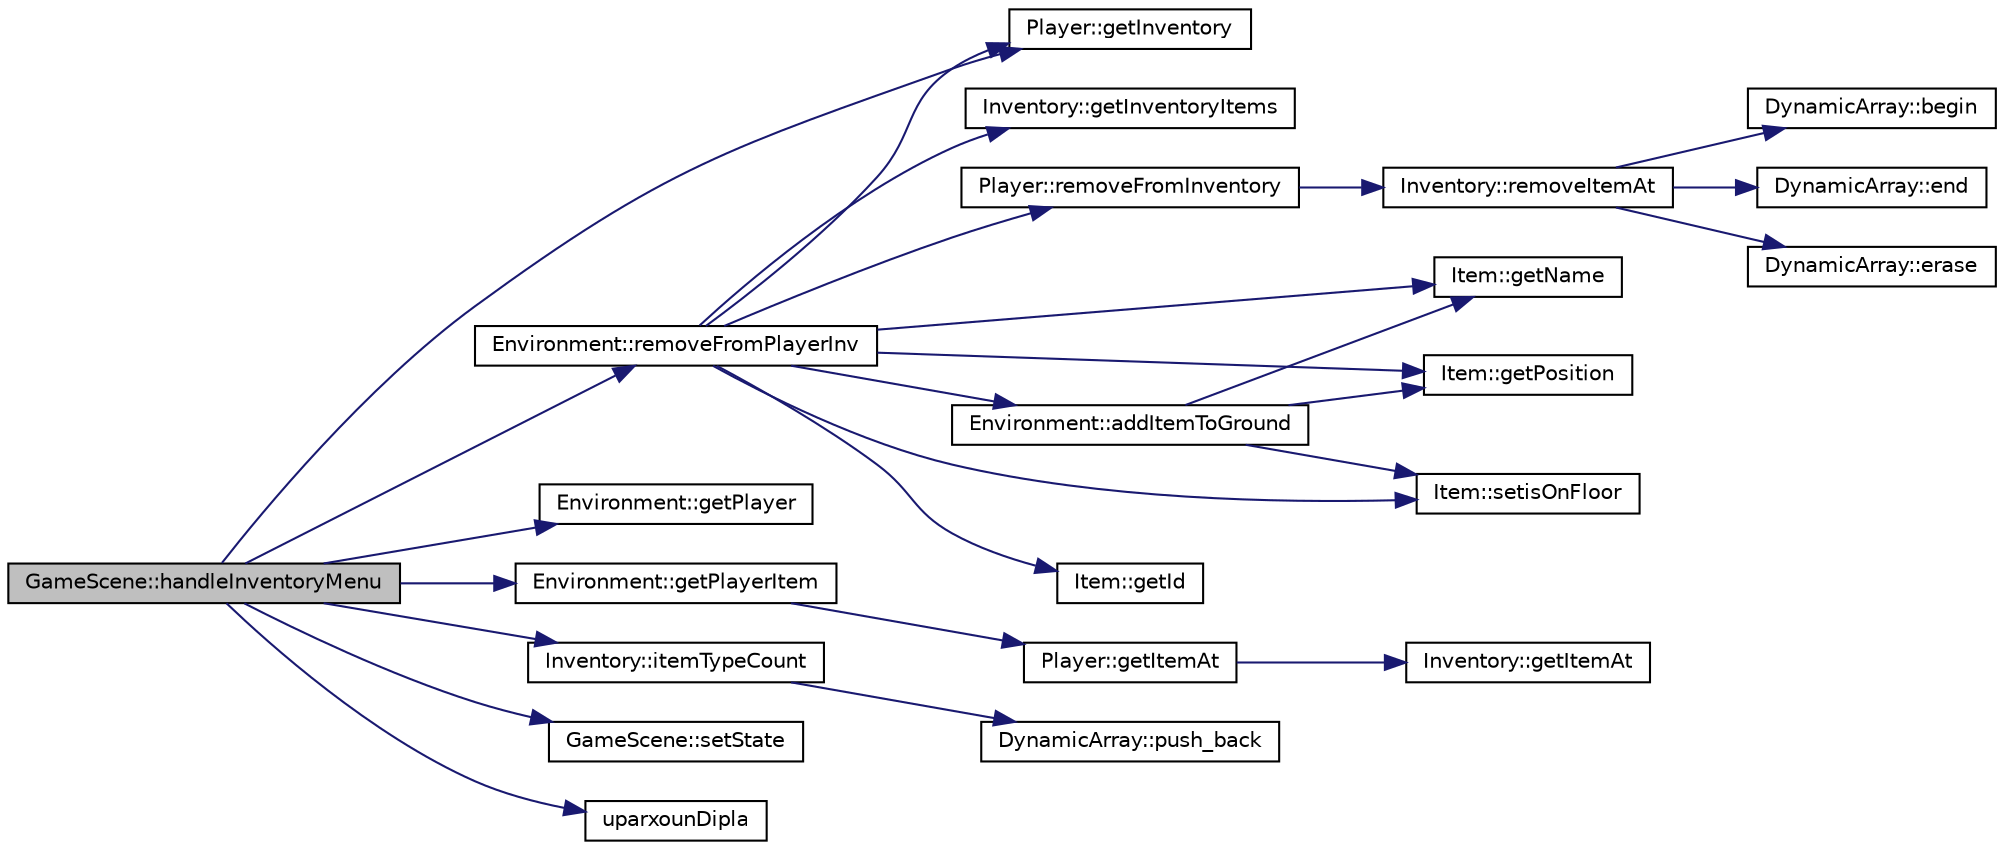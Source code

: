 digraph "GameScene::handleInventoryMenu"
{
 // LATEX_PDF_SIZE
  edge [fontname="Helvetica",fontsize="10",labelfontname="Helvetica",labelfontsize="10"];
  node [fontname="Helvetica",fontsize="10",shape=record];
  rankdir="LR";
  Node1 [label="GameScene::handleInventoryMenu",height=0.2,width=0.4,color="black", fillcolor="grey75", style="filled", fontcolor="black",tooltip=" "];
  Node1 -> Node2 [color="midnightblue",fontsize="10",style="solid"];
  Node2 [label="Player::getInventory",height=0.2,width=0.4,color="black", fillcolor="white", style="filled",URL="$class_player.html#a3b173335c345cf000fb0e3859905ef9d",tooltip=" "];
  Node1 -> Node3 [color="midnightblue",fontsize="10",style="solid"];
  Node3 [label="Environment::getPlayer",height=0.2,width=0.4,color="black", fillcolor="white", style="filled",URL="$class_environment.html#aa665421b69a38a3b1cd3b6165892cc54",tooltip=" "];
  Node1 -> Node4 [color="midnightblue",fontsize="10",style="solid"];
  Node4 [label="Environment::getPlayerItem",height=0.2,width=0.4,color="black", fillcolor="white", style="filled",URL="$class_environment.html#ab889252af300443c998c3efb5c3b6dfe",tooltip=" "];
  Node4 -> Node5 [color="midnightblue",fontsize="10",style="solid"];
  Node5 [label="Player::getItemAt",height=0.2,width=0.4,color="black", fillcolor="white", style="filled",URL="$class_player.html#ac0c5a8a0d46f3d07349d391db3b5a376",tooltip=" "];
  Node5 -> Node6 [color="midnightblue",fontsize="10",style="solid"];
  Node6 [label="Inventory::getItemAt",height=0.2,width=0.4,color="black", fillcolor="white", style="filled",URL="$class_inventory.html#a933350aafcb452e7e93279ef7bdf122c",tooltip=" "];
  Node1 -> Node7 [color="midnightblue",fontsize="10",style="solid"];
  Node7 [label="Inventory::itemTypeCount",height=0.2,width=0.4,color="black", fillcolor="white", style="filled",URL="$class_inventory.html#a6b9cacc0a87942b104a89723437898a1",tooltip=" "];
  Node7 -> Node8 [color="midnightblue",fontsize="10",style="solid"];
  Node8 [label="DynamicArray::push_back",height=0.2,width=0.4,color="black", fillcolor="white", style="filled",URL="$class_dynamic_array.html#ac27ad259e9e39b494daa9487cfc02b5e",tooltip="Προσθέτει ένα αντικείμενο στο τέλος του πίνακα"];
  Node1 -> Node9 [color="midnightblue",fontsize="10",style="solid"];
  Node9 [label="Environment::removeFromPlayerInv",height=0.2,width=0.4,color="black", fillcolor="white", style="filled",URL="$class_environment.html#a4bddebddcfafc4402b6c641d2ede5b56",tooltip=" "];
  Node9 -> Node10 [color="midnightblue",fontsize="10",style="solid"];
  Node10 [label="Environment::addItemToGround",height=0.2,width=0.4,color="black", fillcolor="white", style="filled",URL="$class_environment.html#ae5a8d2dbaba3c8a875b9f1ede40c46a0",tooltip=" "];
  Node10 -> Node11 [color="midnightblue",fontsize="10",style="solid"];
  Node11 [label="Item::getName",height=0.2,width=0.4,color="black", fillcolor="white", style="filled",URL="$class_item.html#a8d2b9d404f8e692f456af88a1eb1ce44",tooltip=" "];
  Node10 -> Node12 [color="midnightblue",fontsize="10",style="solid"];
  Node12 [label="Item::getPosition",height=0.2,width=0.4,color="black", fillcolor="white", style="filled",URL="$class_item.html#a211bfeaf91adf4df391f00a2d27187f5",tooltip=" "];
  Node10 -> Node13 [color="midnightblue",fontsize="10",style="solid"];
  Node13 [label="Item::setisOnFloor",height=0.2,width=0.4,color="black", fillcolor="white", style="filled",URL="$class_item.html#a4c920999074b712fb08a9f315488bad9",tooltip=" "];
  Node9 -> Node14 [color="midnightblue",fontsize="10",style="solid"];
  Node14 [label="Item::getId",height=0.2,width=0.4,color="black", fillcolor="white", style="filled",URL="$class_item.html#a241f95e3bcdcd65097603eb792aae53e",tooltip=" "];
  Node9 -> Node2 [color="midnightblue",fontsize="10",style="solid"];
  Node9 -> Node15 [color="midnightblue",fontsize="10",style="solid"];
  Node15 [label="Inventory::getInventoryItems",height=0.2,width=0.4,color="black", fillcolor="white", style="filled",URL="$class_inventory.html#a0d4e150fd403e9f618b06445ca4425a0",tooltip=" "];
  Node9 -> Node11 [color="midnightblue",fontsize="10",style="solid"];
  Node9 -> Node12 [color="midnightblue",fontsize="10",style="solid"];
  Node9 -> Node16 [color="midnightblue",fontsize="10",style="solid"];
  Node16 [label="Player::removeFromInventory",height=0.2,width=0.4,color="black", fillcolor="white", style="filled",URL="$class_player.html#a679159353f050d299474d92cc3b68284",tooltip=" "];
  Node16 -> Node17 [color="midnightblue",fontsize="10",style="solid"];
  Node17 [label="Inventory::removeItemAt",height=0.2,width=0.4,color="black", fillcolor="white", style="filled",URL="$class_inventory.html#adccac17ed2cd598a00504e308360054b",tooltip=" "];
  Node17 -> Node18 [color="midnightblue",fontsize="10",style="solid"];
  Node18 [label="DynamicArray::begin",height=0.2,width=0.4,color="black", fillcolor="white", style="filled",URL="$class_dynamic_array.html#a761016488e84552be18b6dca9b10bdc0",tooltip="Επιστρέφει iterator του πρώτου αντικειμένου"];
  Node17 -> Node19 [color="midnightblue",fontsize="10",style="solid"];
  Node19 [label="DynamicArray::end",height=0.2,width=0.4,color="black", fillcolor="white", style="filled",URL="$class_dynamic_array.html#ab9c7e22b95deeefb2a0da8aff9f92138",tooltip="Επιστρέφει iterator του τελευταίου αντικειμένου"];
  Node17 -> Node20 [color="midnightblue",fontsize="10",style="solid"];
  Node20 [label="DynamicArray::erase",height=0.2,width=0.4,color="black", fillcolor="white", style="filled",URL="$class_dynamic_array.html#aca42cb2f05ad3c088dfb20f5a6a11b41",tooltip="Διαγράφω ένα συγκεκριμένο αντικείμενο χρησιμοποιόντας iterator(T*)"];
  Node9 -> Node13 [color="midnightblue",fontsize="10",style="solid"];
  Node1 -> Node21 [color="midnightblue",fontsize="10",style="solid"];
  Node21 [label="GameScene::setState",height=0.2,width=0.4,color="black", fillcolor="white", style="filled",URL="$class_game_scene.html#accf6edf8e12715c37c238f5620620be0",tooltip=" "];
  Node1 -> Node22 [color="midnightblue",fontsize="10",style="solid"];
  Node22 [label="uparxounDipla",height=0.2,width=0.4,color="black", fillcolor="white", style="filled",URL="$_game_scene_8cpp.html#af03d6d3dfc4f5af6758586cfebf9af2c",tooltip=" "];
}
